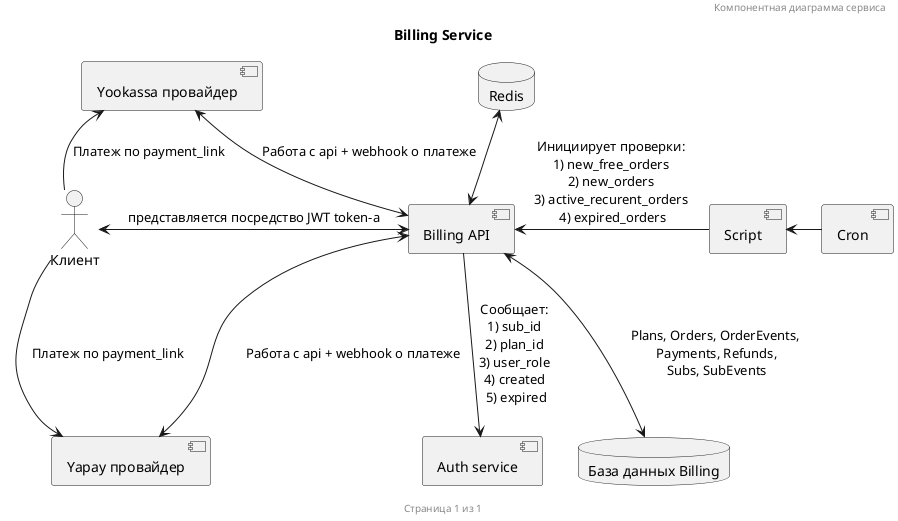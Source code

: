 @startuml

skinparam backgroundColor white
skinparam componentStyle uml2

header Компонентная диаграмма сервиса
title Billing Service
footer Страница 1 из 1

actor Клиент
component Billing as "Billing API"
component Yapay as "Yapay провайдер"
component Yookassa as "Yookassa провайдер"
component Script
component Cron
component Auth as "Auth service"

database Redis
database Postgres as "База данных Billing"

Клиент <-right-> Billing: представляется посредство JWT token-а
Billing <-up-> Yookassa: Работа с api + webhook о платеже
Billing <-down-> Yapay: Работа с api + webhook о платеже
Клиент -up-> Yookassa: Платеж по payment_link
Клиент -down-> Yapay: Платеж по payment_link
Billing <-right- Script: Инициирует проверки: \n1) new_free_orders \n2) new_orders \n3) active_recurent_orders \n4) expired_orders
Billing <-down-> Postgres: Plans, Orders, OrderEvents, \nPayments, Refunds,\nSubs, SubEvents
Billing <-up-> Redis
Script <-right- Cron
Billing -down-> Auth: Сообщает: \n1) sub_id \n2) plan_id \n3) user_role \n4) created \n5) expired

@enduml
